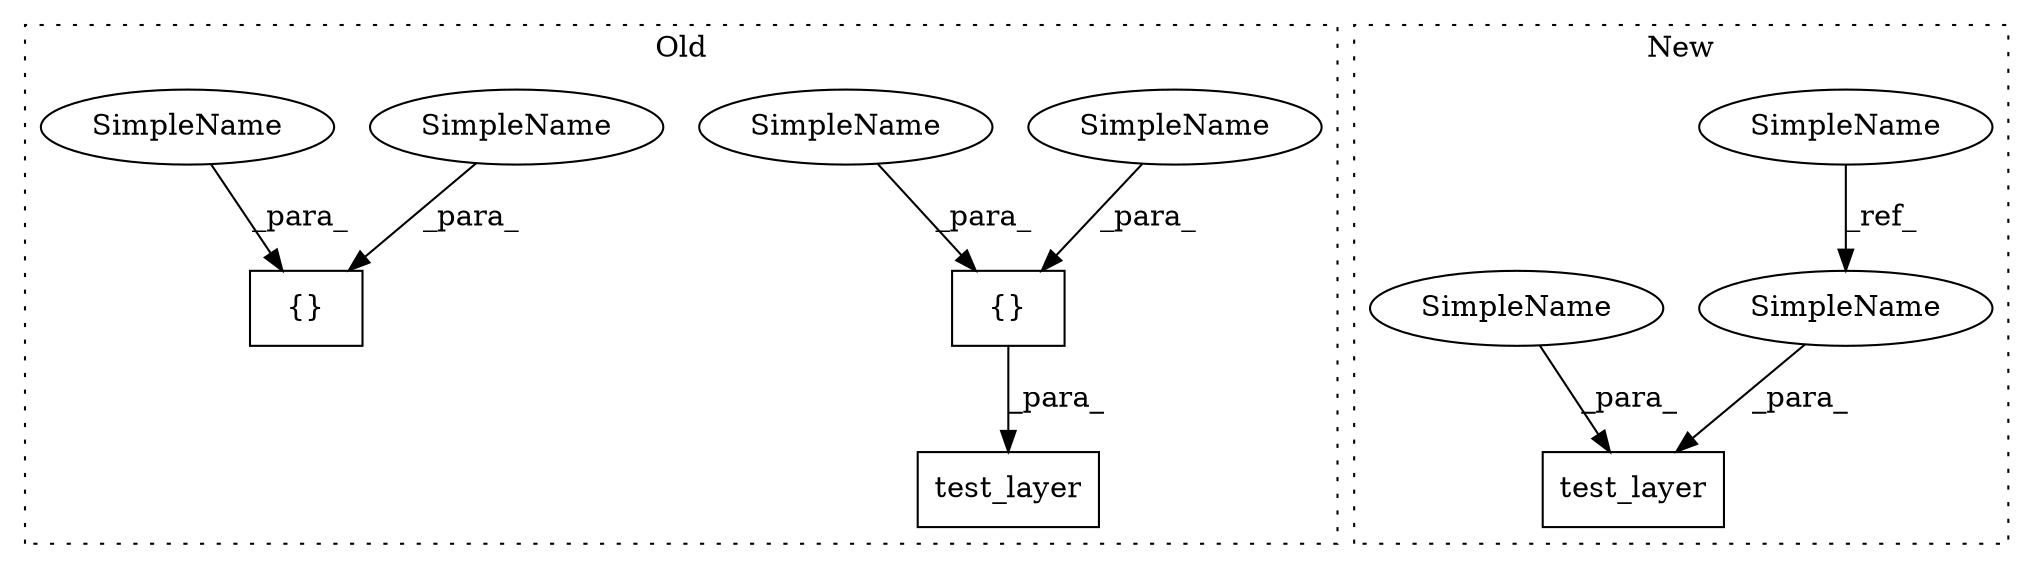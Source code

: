 digraph G {
subgraph cluster0 {
1 [label="test_layer" a="32" s="3362,3411" l="11,1" shape="box"];
3 [label="{}" a="4" s="3382,3398" l="1,1" shape="box"];
4 [label="{}" a="4" s="2610,2622" l="1,1" shape="box"];
6 [label="SimpleName" a="42" s="2617" l="5" shape="ellipse"];
7 [label="SimpleName" a="42" s="3389" l="5" shape="ellipse"];
10 [label="SimpleName" a="42" s="3383" l="5" shape="ellipse"];
11 [label="SimpleName" a="42" s="2611" l="5" shape="ellipse"];
label = "Old";
style="dotted";
}
subgraph cluster1 {
2 [label="test_layer" a="32" s="3318,3356" l="11,1" shape="box"];
5 [label="SimpleName" a="42" s="2373" l="5" shape="ellipse"];
8 [label="SimpleName" a="42" s="3329" l="5" shape="ellipse"];
9 [label="SimpleName" a="42" s="3335" l="5" shape="ellipse"];
label = "New";
style="dotted";
}
3 -> 1 [label="_para_"];
5 -> 8 [label="_ref_"];
6 -> 4 [label="_para_"];
7 -> 3 [label="_para_"];
8 -> 2 [label="_para_"];
9 -> 2 [label="_para_"];
10 -> 3 [label="_para_"];
11 -> 4 [label="_para_"];
}